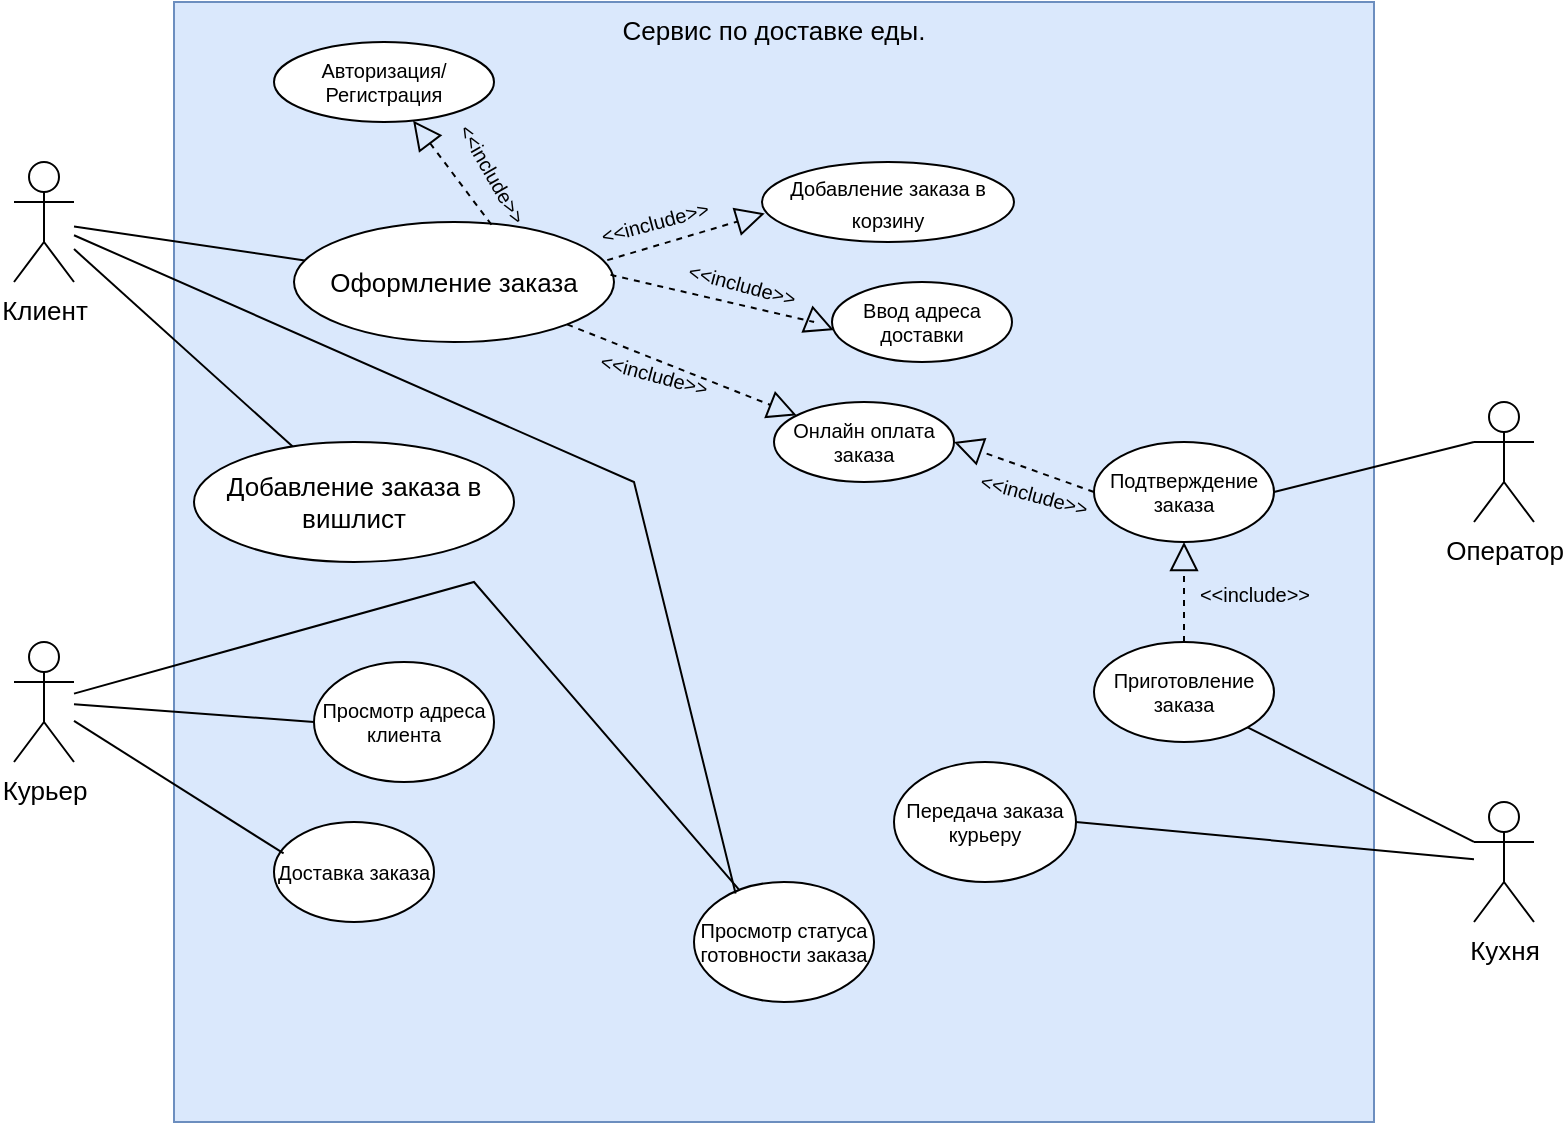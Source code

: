 <mxfile version="20.4.1" type="device"><diagram id="DTLLo-5khPEi8jnwjwNR" name="Страница 1"><mxGraphModel dx="998" dy="587" grid="1" gridSize="10" guides="1" tooltips="1" connect="1" arrows="1" fold="1" page="1" pageScale="1" pageWidth="827" pageHeight="1169" math="0" shadow="0"><root><mxCell id="0"/><mxCell id="1" parent="0"/><mxCell id="JtyIDig6P6IOKH90huHS-2" value="Сервис по доставке еды." style="rounded=0;whiteSpace=wrap;html=1;fillColor=#dae8fc;strokeColor=#6c8ebf;fontFamily=Helvetica;textDirection=ltr;horizontal=1;fontSize=13;verticalAlign=top;" parent="1" vertex="1"><mxGeometry x="120" y="40" width="600" height="560" as="geometry"/></mxCell><mxCell id="JtyIDig6P6IOKH90huHS-3" value="Клиент" style="shape=umlActor;verticalLabelPosition=bottom;verticalAlign=top;html=1;outlineConnect=0;fontFamily=Helvetica;fontSize=13;" parent="1" vertex="1"><mxGeometry x="40" y="120" width="30" height="60" as="geometry"/></mxCell><mxCell id="JtyIDig6P6IOKH90huHS-8" value="Оператор" style="shape=umlActor;verticalLabelPosition=bottom;verticalAlign=top;html=1;outlineConnect=0;fontFamily=Helvetica;fontSize=13;" parent="1" vertex="1"><mxGeometry x="770" y="240" width="30" height="60" as="geometry"/></mxCell><mxCell id="JtyIDig6P6IOKH90huHS-10" value="Курьер" style="shape=umlActor;verticalLabelPosition=bottom;verticalAlign=top;html=1;outlineConnect=0;fontFamily=Helvetica;fontSize=13;" parent="1" vertex="1"><mxGeometry x="40" y="360" width="30" height="60" as="geometry"/></mxCell><mxCell id="JtyIDig6P6IOKH90huHS-11" value="&lt;font style=&quot;font-size: 10px;&quot;&gt;Добавление заказа в корзину&lt;/font&gt;" style="ellipse;whiteSpace=wrap;html=1;fontFamily=Helvetica;fontSize=13;" parent="1" vertex="1"><mxGeometry x="414" y="120" width="126" height="40" as="geometry"/></mxCell><mxCell id="JtyIDig6P6IOKH90huHS-15" value="Оформление заказа" style="ellipse;whiteSpace=wrap;html=1;fontFamily=Helvetica;fontSize=13;" parent="1" vertex="1"><mxGeometry x="180" y="150" width="160" height="60" as="geometry"/></mxCell><mxCell id="JtyIDig6P6IOKH90huHS-16" value="" style="endArrow=none;html=1;rounded=0;fontFamily=Helvetica;fontSize=13;" parent="1" source="JtyIDig6P6IOKH90huHS-15" target="JtyIDig6P6IOKH90huHS-3" edge="1"><mxGeometry width="50" height="50" relative="1" as="geometry"><mxPoint x="400" y="350" as="sourcePoint"/><mxPoint x="450" y="300" as="targetPoint"/></mxGeometry></mxCell><mxCell id="JtyIDig6P6IOKH90huHS-17" value="Кухня" style="shape=umlActor;verticalLabelPosition=bottom;verticalAlign=top;html=1;outlineConnect=0;fontFamily=Helvetica;fontSize=13;" parent="1" vertex="1"><mxGeometry x="770" y="440" width="30" height="60" as="geometry"/></mxCell><mxCell id="JtyIDig6P6IOKH90huHS-18" value="" style="endArrow=none;html=1;rounded=0;fontFamily=Helvetica;fontSize=13;" parent="1" source="JtyIDig6P6IOKH90huHS-3" target="JtyIDig6P6IOKH90huHS-19" edge="1"><mxGeometry width="50" height="50" relative="1" as="geometry"><mxPoint x="400" y="350" as="sourcePoint"/><mxPoint x="90" y="260" as="targetPoint"/></mxGeometry></mxCell><mxCell id="JtyIDig6P6IOKH90huHS-19" value="Добавление заказа в вишлист" style="ellipse;whiteSpace=wrap;html=1;fontFamily=Helvetica;fontSize=13;" parent="1" vertex="1"><mxGeometry x="130" y="260" width="160" height="60" as="geometry"/></mxCell><mxCell id="JtyIDig6P6IOKH90huHS-25" value="&lt;font style=&quot;font-size: 10px;&quot;&gt;&amp;lt;&amp;lt;include&amp;gt;&amp;gt;&lt;/font&gt;" style="text;html=1;align=center;verticalAlign=middle;resizable=0;points=[];autosize=1;strokeColor=none;fillColor=none;fontSize=13;fontFamily=Helvetica;rotation=15;" parent="1" vertex="1"><mxGeometry x="364" y="165" width="80" height="30" as="geometry"/></mxCell><mxCell id="JtyIDig6P6IOKH90huHS-26" value="" style="endArrow=block;dashed=1;endFill=0;endSize=12;html=1;rounded=0;fontFamily=Helvetica;fontSize=10;exitX=-0.017;exitY=1.042;exitDx=0;exitDy=0;exitPerimeter=0;entryX=0.011;entryY=0.602;entryDx=0;entryDy=0;entryPerimeter=0;" parent="1" target="JtyIDig6P6IOKH90huHS-27" edge="1"><mxGeometry width="160" relative="1" as="geometry"><mxPoint x="338.258" y="176.411" as="sourcePoint"/><mxPoint x="500" y="310" as="targetPoint"/><Array as="points"><mxPoint x="440" y="200"/></Array></mxGeometry></mxCell><mxCell id="JtyIDig6P6IOKH90huHS-27" value="Ввод адреса доставки" style="ellipse;whiteSpace=wrap;html=1;fontFamily=Helvetica;fontSize=10;" parent="1" vertex="1"><mxGeometry x="449" y="180" width="90" height="40" as="geometry"/></mxCell><mxCell id="JtyIDig6P6IOKH90huHS-32" value="" style="endArrow=block;dashed=1;endFill=0;endSize=12;html=1;rounded=0;fontFamily=Helvetica;fontSize=10;exitX=0.617;exitY=0.023;exitDx=0;exitDy=0;exitPerimeter=0;" parent="1" source="JtyIDig6P6IOKH90huHS-15" target="JtyIDig6P6IOKH90huHS-33" edge="1"><mxGeometry width="160" relative="1" as="geometry"><mxPoint x="340" y="300" as="sourcePoint"/><mxPoint x="500" y="300" as="targetPoint"/></mxGeometry></mxCell><mxCell id="JtyIDig6P6IOKH90huHS-33" value="Авторизация/Регистрация" style="ellipse;whiteSpace=wrap;html=1;fontFamily=Helvetica;fontSize=10;" parent="1" vertex="1"><mxGeometry x="170" y="60" width="110" height="40" as="geometry"/></mxCell><mxCell id="JtyIDig6P6IOKH90huHS-35" value="&lt;font style=&quot;font-size: 10px;&quot;&gt;&amp;lt;&amp;lt;include&amp;gt;&amp;gt;&lt;/font&gt;" style="text;html=1;align=center;verticalAlign=middle;resizable=0;points=[];autosize=1;strokeColor=none;fillColor=none;fontSize=13;fontFamily=Helvetica;rotation=60;" parent="1" vertex="1"><mxGeometry x="240" y="110" width="80" height="30" as="geometry"/></mxCell><mxCell id="JtyIDig6P6IOKH90huHS-36" value="" style="endArrow=block;dashed=1;endFill=0;endSize=12;html=1;rounded=0;fontFamily=Helvetica;fontSize=10;exitX=1;exitY=1;exitDx=0;exitDy=0;" parent="1" source="JtyIDig6P6IOKH90huHS-15" target="JtyIDig6P6IOKH90huHS-37" edge="1"><mxGeometry width="160" relative="1" as="geometry"><mxPoint x="300" y="340" as="sourcePoint"/><mxPoint x="460" y="340" as="targetPoint"/></mxGeometry></mxCell><mxCell id="JtyIDig6P6IOKH90huHS-37" value="Онлайн оплата заказа" style="ellipse;whiteSpace=wrap;html=1;fontFamily=Helvetica;fontSize=10;" parent="1" vertex="1"><mxGeometry x="420" y="240" width="90" height="40" as="geometry"/></mxCell><mxCell id="JtyIDig6P6IOKH90huHS-38" value="&lt;font style=&quot;font-size: 10px;&quot;&gt;&amp;lt;&amp;lt;include&amp;gt;&amp;gt;&lt;/font&gt;" style="text;html=1;align=center;verticalAlign=middle;resizable=0;points=[];autosize=1;strokeColor=none;fillColor=none;fontSize=13;fontFamily=Helvetica;rotation=15;" parent="1" vertex="1"><mxGeometry x="320" y="210" width="80" height="30" as="geometry"/></mxCell><mxCell id="JtyIDig6P6IOKH90huHS-47" value="Подтверждение заказа" style="ellipse;whiteSpace=wrap;html=1;fontFamily=Helvetica;fontSize=10;" parent="1" vertex="1"><mxGeometry x="580" y="260" width="90" height="50" as="geometry"/></mxCell><mxCell id="JtyIDig6P6IOKH90huHS-49" value="Приготовление заказа" style="ellipse;whiteSpace=wrap;html=1;fontFamily=Helvetica;fontSize=10;" parent="1" vertex="1"><mxGeometry x="580" y="360" width="90" height="50" as="geometry"/></mxCell><mxCell id="JtyIDig6P6IOKH90huHS-50" value="Просмотр адреса клиента" style="ellipse;whiteSpace=wrap;html=1;fontFamily=Helvetica;fontSize=10;" parent="1" vertex="1"><mxGeometry x="190" y="370" width="90" height="60" as="geometry"/></mxCell><mxCell id="JtyIDig6P6IOKH90huHS-51" value="Просмотр статуса готовности заказа" style="ellipse;whiteSpace=wrap;html=1;fontFamily=Helvetica;fontSize=10;" parent="1" vertex="1"><mxGeometry x="380" y="480" width="90" height="60" as="geometry"/></mxCell><mxCell id="JtyIDig6P6IOKH90huHS-52" value="" style="endArrow=none;html=1;rounded=0;fontFamily=Helvetica;fontSize=10;entryX=0;entryY=0.5;entryDx=0;entryDy=0;" parent="1" source="JtyIDig6P6IOKH90huHS-10" target="JtyIDig6P6IOKH90huHS-50" edge="1"><mxGeometry width="50" height="50" relative="1" as="geometry"><mxPoint x="360" y="360" as="sourcePoint"/><mxPoint x="410" y="310" as="targetPoint"/></mxGeometry></mxCell><mxCell id="JtyIDig6P6IOKH90huHS-53" value="" style="endArrow=none;html=1;rounded=0;fontFamily=Helvetica;fontSize=10;entryX=0.231;entryY=0.095;entryDx=0;entryDy=0;entryPerimeter=0;" parent="1" source="JtyIDig6P6IOKH90huHS-3" target="JtyIDig6P6IOKH90huHS-51" edge="1"><mxGeometry width="50" height="50" relative="1" as="geometry"><mxPoint x="360" y="360" as="sourcePoint"/><mxPoint x="410" y="310" as="targetPoint"/><Array as="points"><mxPoint x="350" y="280"/></Array></mxGeometry></mxCell><mxCell id="JtyIDig6P6IOKH90huHS-54" value="" style="endArrow=none;html=1;rounded=0;fontFamily=Helvetica;fontSize=10;" parent="1" source="JtyIDig6P6IOKH90huHS-10" target="JtyIDig6P6IOKH90huHS-51" edge="1"><mxGeometry width="50" height="50" relative="1" as="geometry"><mxPoint x="360" y="360" as="sourcePoint"/><mxPoint x="410" y="310" as="targetPoint"/><Array as="points"><mxPoint x="270" y="330"/></Array></mxGeometry></mxCell><mxCell id="JtyIDig6P6IOKH90huHS-55" value="" style="endArrow=none;html=1;rounded=0;fontFamily=Helvetica;fontSize=10;exitX=0;exitY=0.333;exitDx=0;exitDy=0;exitPerimeter=0;entryX=1;entryY=0.5;entryDx=0;entryDy=0;" parent="1" source="JtyIDig6P6IOKH90huHS-8" target="JtyIDig6P6IOKH90huHS-47" edge="1"><mxGeometry width="50" height="50" relative="1" as="geometry"><mxPoint x="360" y="360" as="sourcePoint"/><mxPoint x="410" y="310" as="targetPoint"/></mxGeometry></mxCell><mxCell id="JtyIDig6P6IOKH90huHS-56" value="" style="endArrow=none;html=1;rounded=0;fontFamily=Helvetica;fontSize=10;exitX=0;exitY=0.333;exitDx=0;exitDy=0;exitPerimeter=0;entryX=1;entryY=1;entryDx=0;entryDy=0;" parent="1" source="JtyIDig6P6IOKH90huHS-17" target="JtyIDig6P6IOKH90huHS-49" edge="1"><mxGeometry width="50" height="50" relative="1" as="geometry"><mxPoint x="360" y="360" as="sourcePoint"/><mxPoint x="410" y="310" as="targetPoint"/></mxGeometry></mxCell><mxCell id="JtyIDig6P6IOKH90huHS-57" value="" style="endArrow=block;dashed=1;endFill=0;endSize=12;html=1;rounded=0;fontFamily=Helvetica;fontSize=10;exitX=0;exitY=0.5;exitDx=0;exitDy=0;entryX=1;entryY=0.5;entryDx=0;entryDy=0;" parent="1" source="JtyIDig6P6IOKH90huHS-47" target="JtyIDig6P6IOKH90huHS-37" edge="1"><mxGeometry width="160" relative="1" as="geometry"><mxPoint x="300" y="330" as="sourcePoint"/><mxPoint x="460" y="330" as="targetPoint"/></mxGeometry></mxCell><mxCell id="JtyIDig6P6IOKH90huHS-59" value="&lt;font style=&quot;font-size: 10px;&quot;&gt;&amp;lt;&amp;lt;include&amp;gt;&amp;gt;&lt;/font&gt;" style="text;html=1;align=center;verticalAlign=middle;resizable=0;points=[];autosize=1;strokeColor=none;fillColor=none;fontSize=13;fontFamily=Helvetica;rotation=15;" parent="1" vertex="1"><mxGeometry x="510" y="270" width="80" height="30" as="geometry"/></mxCell><mxCell id="JtyIDig6P6IOKH90huHS-60" value="" style="endArrow=block;dashed=1;endFill=0;endSize=12;html=1;rounded=0;fontFamily=Helvetica;fontSize=10;exitX=0.5;exitY=0;exitDx=0;exitDy=0;entryX=0.5;entryY=1;entryDx=0;entryDy=0;" parent="1" source="JtyIDig6P6IOKH90huHS-49" target="JtyIDig6P6IOKH90huHS-47" edge="1"><mxGeometry width="160" relative="1" as="geometry"><mxPoint x="300" y="320" as="sourcePoint"/><mxPoint x="460" y="320" as="targetPoint"/></mxGeometry></mxCell><mxCell id="JtyIDig6P6IOKH90huHS-61" value="&lt;font style=&quot;font-size: 10px;&quot;&gt;&amp;lt;&amp;lt;include&amp;gt;&amp;gt;&lt;/font&gt;" style="text;html=1;align=center;verticalAlign=middle;resizable=0;points=[];autosize=1;strokeColor=none;fillColor=none;fontSize=13;fontFamily=Helvetica;rotation=0;" parent="1" vertex="1"><mxGeometry x="620" y="320" width="80" height="30" as="geometry"/></mxCell><mxCell id="JtyIDig6P6IOKH90huHS-63" value="Передача заказа курьеру" style="ellipse;whiteSpace=wrap;html=1;fontFamily=Helvetica;fontSize=10;" parent="1" vertex="1"><mxGeometry x="480" y="420" width="91" height="60" as="geometry"/></mxCell><mxCell id="JtyIDig6P6IOKH90huHS-64" value="" style="endArrow=none;html=1;rounded=0;fontFamily=Helvetica;fontSize=10;entryX=1;entryY=0.5;entryDx=0;entryDy=0;" parent="1" source="JtyIDig6P6IOKH90huHS-17" target="JtyIDig6P6IOKH90huHS-63" edge="1"><mxGeometry width="50" height="50" relative="1" as="geometry"><mxPoint x="360" y="400" as="sourcePoint"/><mxPoint x="410" y="350" as="targetPoint"/></mxGeometry></mxCell><mxCell id="nXTRNgPTotPpplokT_7r-1" value="" style="endArrow=block;dashed=1;endFill=0;endSize=12;html=1;rounded=0;strokeColor=#000000;fontSize=10;exitX=0.979;exitY=0.318;exitDx=0;exitDy=0;exitPerimeter=0;entryX=0.011;entryY=0.643;entryDx=0;entryDy=0;entryPerimeter=0;" edge="1" parent="1" source="JtyIDig6P6IOKH90huHS-15" target="JtyIDig6P6IOKH90huHS-11"><mxGeometry width="160" relative="1" as="geometry"><mxPoint x="320" y="240" as="sourcePoint"/><mxPoint x="480" y="240" as="targetPoint"/></mxGeometry></mxCell><mxCell id="nXTRNgPTotPpplokT_7r-2" value="&amp;lt;&amp;lt;include&amp;gt;&amp;gt;" style="text;html=1;align=center;verticalAlign=middle;resizable=0;points=[];autosize=1;strokeColor=none;fillColor=none;fontSize=10;rotation=-15;" vertex="1" parent="1"><mxGeometry x="320" y="135" width="80" height="30" as="geometry"/></mxCell><mxCell id="nXTRNgPTotPpplokT_7r-3" value="Доставка заказа" style="ellipse;whiteSpace=wrap;html=1;strokeColor=#000000;fontSize=10;fillColor=#FFFFFF;" vertex="1" parent="1"><mxGeometry x="170" y="450" width="80" height="50" as="geometry"/></mxCell><mxCell id="nXTRNgPTotPpplokT_7r-4" value="" style="endArrow=none;html=1;rounded=0;strokeColor=#000000;fontSize=10;entryX=0.06;entryY=0.314;entryDx=0;entryDy=0;entryPerimeter=0;" edge="1" parent="1" source="JtyIDig6P6IOKH90huHS-10" target="nXTRNgPTotPpplokT_7r-3"><mxGeometry width="50" height="50" relative="1" as="geometry"><mxPoint x="360" y="520" as="sourcePoint"/><mxPoint x="410" y="470" as="targetPoint"/></mxGeometry></mxCell></root></mxGraphModel></diagram></mxfile>